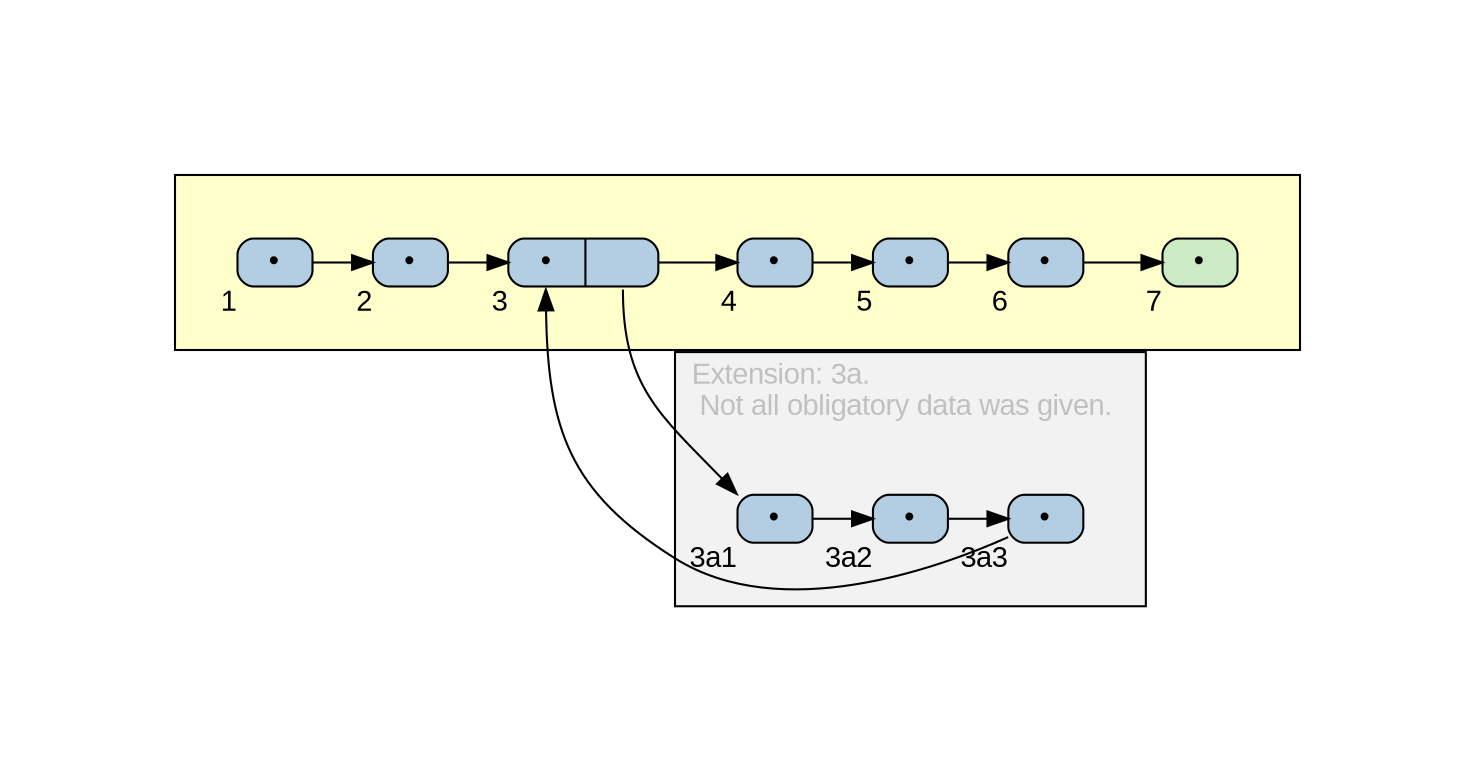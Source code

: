 digraph mygraph {
	rankdir="LR"
	fontcolor="gray"
	fontname="Arial"
	margin="1"
	dpi="62"
	node [
		shape="Mrecord",
		style="filled",
		label="",
		fontname="Arial",
		width="0.5",
		height="0.1",
		fillcolor="#b3cde3"
	]
	edge [
		fontname="Arial"
	]
	ranksep="0.4"
	nodesep="0.2"
	 labeljust="l"
	subgraph cluster_UC208 {
		bgcolor="#ffffcc"
		label=""
		margin="30"
		"UC2081" [xlabel="1", label="{<JMP>&bull;}", tooltip="Administrator chooses an option to add user.", width="0.5"]
		"UC2082" [xlabel="2", label="{<JMP>&bull;}", tooltip="System presents the new-user form.", width="0.5"]
		"UC2083" [xlabel="3", label="{<JMP>&bull;|<EXT>}", tooltip="Administrator fills the form.", width="1.0"]
		"UC2084" [xlabel="4", label="{<JMP>&bull;}", tooltip="Administrator grants roles to the user in the system.", width="0.5"]
		"UC2085" [xlabel="5", label="{<JMP>&bull;}", tooltip="System stores the user data.", width="0.5"]
		"UC2086" [xlabel="6", label="{<JMP>&bull;}", tooltip="System grants the user roles.", width="0.5"]
		"UC2087" [xlabel="7", fillcolor="#ccebc5", label="{<JMP>&bull;}", tooltip="System displays confirmation message.", width="0.5"]
	}
	subgraph cluster_UC2083a {
		label="Extension: 3a.\l Not all obligatory data was given. "
		bgcolor="#f2f2f2"
		fontcolor="gray"
		margin="30"
		"UC2083a1" [xlabel="3a1", label="{<JMP>&bull;}", tooltip="System informs that some data is missing.", width="0.5"]
		"UC2083a2" [xlabel="3a2", label="{<JMP>&bull;}", tooltip="System highlights the missing fields.", width="0.5"]
		"UC2083a3" [xlabel="3a3", label="{<JMP>&bull;}", tooltip="Go back to step 3.", width="0.5"]
	}
	"UC2081":"JMP" -> "UC2082":"JMP" [URL="#UC208_1"]
	"UC2082":"JMP" -> "UC2083":"JMP" [URL="#UC208_2"]
	"UC2083":"EXT" -> "UC2084":"JMP" [URL="#UC208_3"]
	"UC2084":"JMP" -> "UC2085":"JMP" [URL="#UC208_4"]
	"UC2085":"JMP" -> "UC2086":"JMP" [URL="#UC208_5"]
	"UC2086":"JMP" -> "UC2087":"JMP" [URL="#UC208_6"]
	"UC2083":"EXT" -> "UC2083a1":"JMP" [URL="#UC208_3"]
	"UC2083a1":"JMP" -> "UC2083a2":"JMP" [URL="#UC208_3a1"]
	"UC2083a2":"JMP" -> "UC2083a3":"JMP" [URL="#UC208_3a2"]
	"UC2083a3":"JMP" -> "UC2083":"JMP" [URL="#UC208_3a3"]
}
